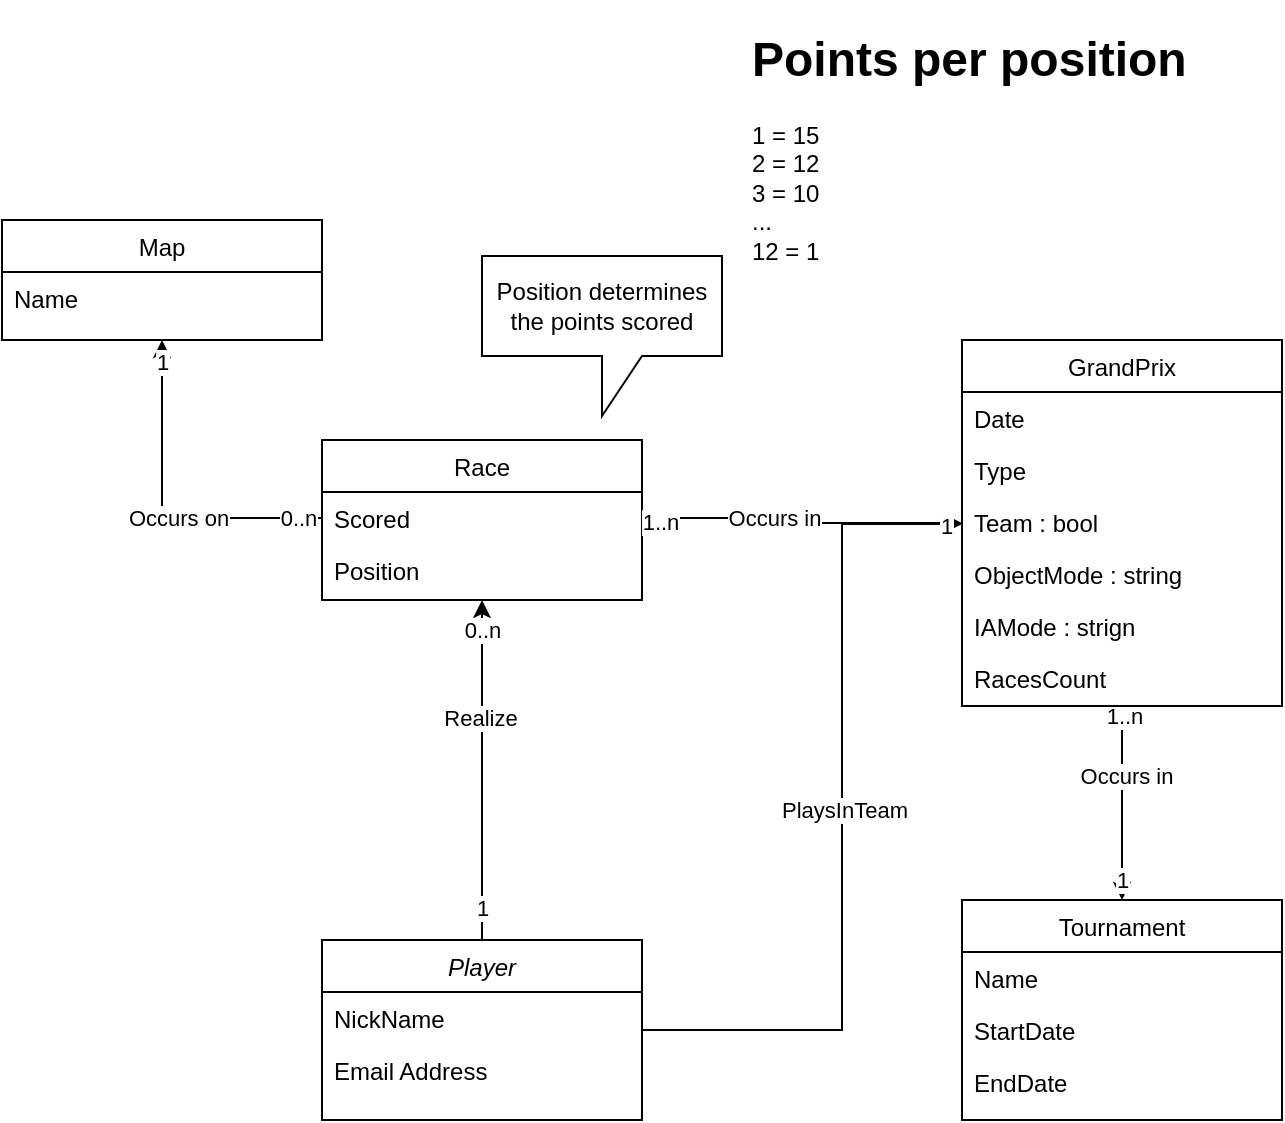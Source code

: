 <mxfile version="21.6.8" type="device">
  <diagram id="C5RBs43oDa-KdzZeNtuy" name="Page-1">
    <mxGraphModel dx="1242" dy="831" grid="1" gridSize="10" guides="1" tooltips="1" connect="1" arrows="1" fold="1" page="1" pageScale="1" pageWidth="827" pageHeight="1169" math="0" shadow="0">
      <root>
        <mxCell id="WIyWlLk6GJQsqaUBKTNV-0" />
        <mxCell id="WIyWlLk6GJQsqaUBKTNV-1" parent="WIyWlLk6GJQsqaUBKTNV-0" />
        <mxCell id="X79P-a3b31aQpc4Z4LpM-3" style="edgeStyle=orthogonalEdgeStyle;rounded=0;orthogonalLoop=1;jettySize=auto;html=1;" parent="WIyWlLk6GJQsqaUBKTNV-1" source="zkfFHV4jXpPFQw0GAbJ--0" target="X79P-a3b31aQpc4Z4LpM-0" edge="1">
          <mxGeometry relative="1" as="geometry" />
        </mxCell>
        <mxCell id="X79P-a3b31aQpc4Z4LpM-4" value="Realize" style="edgeLabel;html=1;align=center;verticalAlign=middle;resizable=0;points=[];" parent="X79P-a3b31aQpc4Z4LpM-3" vertex="1" connectable="0">
          <mxGeometry x="0.308" y="1" relative="1" as="geometry">
            <mxPoint as="offset" />
          </mxGeometry>
        </mxCell>
        <mxCell id="X79P-a3b31aQpc4Z4LpM-5" value="1" style="edgeLabel;html=1;align=center;verticalAlign=middle;resizable=0;points=[];" parent="X79P-a3b31aQpc4Z4LpM-3" vertex="1" connectable="0">
          <mxGeometry x="-0.804" relative="1" as="geometry">
            <mxPoint as="offset" />
          </mxGeometry>
        </mxCell>
        <mxCell id="X79P-a3b31aQpc4Z4LpM-6" value="0..n" style="edgeLabel;html=1;align=center;verticalAlign=middle;resizable=0;points=[];" parent="X79P-a3b31aQpc4Z4LpM-3" vertex="1" connectable="0">
          <mxGeometry x="0.821" relative="1" as="geometry">
            <mxPoint as="offset" />
          </mxGeometry>
        </mxCell>
        <mxCell id="OfAiOOOyODkjugbo0GrF-1" style="edgeStyle=orthogonalEdgeStyle;rounded=0;orthogonalLoop=1;jettySize=auto;html=1;" edge="1" parent="WIyWlLk6GJQsqaUBKTNV-1" source="zkfFHV4jXpPFQw0GAbJ--0" target="zkfFHV4jXpPFQw0GAbJ--17">
          <mxGeometry relative="1" as="geometry">
            <Array as="points">
              <mxPoint x="450" y="515" />
              <mxPoint x="450" y="262" />
            </Array>
          </mxGeometry>
        </mxCell>
        <mxCell id="OfAiOOOyODkjugbo0GrF-2" value="PlaysInTeam" style="edgeLabel;html=1;align=center;verticalAlign=middle;resizable=0;points=[];" vertex="1" connectable="0" parent="OfAiOOOyODkjugbo0GrF-1">
          <mxGeometry x="0.017" y="-1" relative="1" as="geometry">
            <mxPoint as="offset" />
          </mxGeometry>
        </mxCell>
        <mxCell id="zkfFHV4jXpPFQw0GAbJ--0" value="Player" style="swimlane;fontStyle=2;align=center;verticalAlign=top;childLayout=stackLayout;horizontal=1;startSize=26;horizontalStack=0;resizeParent=1;resizeLast=0;collapsible=1;marginBottom=0;rounded=0;shadow=0;strokeWidth=1;" parent="WIyWlLk6GJQsqaUBKTNV-1" vertex="1">
          <mxGeometry x="190" y="470" width="160" height="90" as="geometry">
            <mxRectangle x="230" y="140" width="160" height="26" as="alternateBounds" />
          </mxGeometry>
        </mxCell>
        <mxCell id="zkfFHV4jXpPFQw0GAbJ--1" value="NickName" style="text;align=left;verticalAlign=top;spacingLeft=4;spacingRight=4;overflow=hidden;rotatable=0;points=[[0,0.5],[1,0.5]];portConstraint=eastwest;" parent="zkfFHV4jXpPFQw0GAbJ--0" vertex="1">
          <mxGeometry y="26" width="160" height="26" as="geometry" />
        </mxCell>
        <mxCell id="zkfFHV4jXpPFQw0GAbJ--3" value="Email Address" style="text;align=left;verticalAlign=top;spacingLeft=4;spacingRight=4;overflow=hidden;rotatable=0;points=[[0,0.5],[1,0.5]];portConstraint=eastwest;rounded=0;shadow=0;html=0;" parent="zkfFHV4jXpPFQw0GAbJ--0" vertex="1">
          <mxGeometry y="52" width="160" height="26" as="geometry" />
        </mxCell>
        <mxCell id="X79P-a3b31aQpc4Z4LpM-15" style="edgeStyle=orthogonalEdgeStyle;rounded=0;orthogonalLoop=1;jettySize=auto;html=1;" parent="WIyWlLk6GJQsqaUBKTNV-1" source="zkfFHV4jXpPFQw0GAbJ--17" target="X79P-a3b31aQpc4Z4LpM-11" edge="1">
          <mxGeometry relative="1" as="geometry" />
        </mxCell>
        <mxCell id="X79P-a3b31aQpc4Z4LpM-16" value="Occurs in" style="edgeLabel;html=1;align=center;verticalAlign=middle;resizable=0;points=[];" parent="X79P-a3b31aQpc4Z4LpM-15" vertex="1" connectable="0">
          <mxGeometry x="-0.292" y="2" relative="1" as="geometry">
            <mxPoint as="offset" />
          </mxGeometry>
        </mxCell>
        <mxCell id="X79P-a3b31aQpc4Z4LpM-17" value="1..n" style="edgeLabel;html=1;align=center;verticalAlign=middle;resizable=0;points=[];" parent="X79P-a3b31aQpc4Z4LpM-15" vertex="1" connectable="0">
          <mxGeometry x="-0.908" y="1" relative="1" as="geometry">
            <mxPoint as="offset" />
          </mxGeometry>
        </mxCell>
        <mxCell id="X79P-a3b31aQpc4Z4LpM-18" value="1" style="edgeLabel;html=1;align=center;verticalAlign=middle;resizable=0;points=[];" parent="X79P-a3b31aQpc4Z4LpM-15" vertex="1" connectable="0">
          <mxGeometry x="0.785" relative="1" as="geometry">
            <mxPoint as="offset" />
          </mxGeometry>
        </mxCell>
        <mxCell id="zkfFHV4jXpPFQw0GAbJ--17" value="GrandPrix" style="swimlane;fontStyle=0;align=center;verticalAlign=top;childLayout=stackLayout;horizontal=1;startSize=26;horizontalStack=0;resizeParent=1;resizeLast=0;collapsible=1;marginBottom=0;rounded=0;shadow=0;strokeWidth=1;" parent="WIyWlLk6GJQsqaUBKTNV-1" vertex="1">
          <mxGeometry x="510" y="170" width="160" height="183" as="geometry">
            <mxRectangle x="550" y="140" width="160" height="26" as="alternateBounds" />
          </mxGeometry>
        </mxCell>
        <mxCell id="zkfFHV4jXpPFQw0GAbJ--18" value="Date" style="text;align=left;verticalAlign=top;spacingLeft=4;spacingRight=4;overflow=hidden;rotatable=0;points=[[0,0.5],[1,0.5]];portConstraint=eastwest;" parent="zkfFHV4jXpPFQw0GAbJ--17" vertex="1">
          <mxGeometry y="26" width="160" height="26" as="geometry" />
        </mxCell>
        <mxCell id="X79P-a3b31aQpc4Z4LpM-22" value="Type" style="text;align=left;verticalAlign=top;spacingLeft=4;spacingRight=4;overflow=hidden;rotatable=0;points=[[0,0.5],[1,0.5]];portConstraint=eastwest;" parent="zkfFHV4jXpPFQw0GAbJ--17" vertex="1">
          <mxGeometry y="52" width="160" height="26" as="geometry" />
        </mxCell>
        <mxCell id="X79P-a3b31aQpc4Z4LpM-25" value="Team : bool&#xa;" style="text;align=left;verticalAlign=top;spacingLeft=4;spacingRight=4;overflow=hidden;rotatable=0;points=[[0,0.5],[1,0.5]];portConstraint=eastwest;" parent="zkfFHV4jXpPFQw0GAbJ--17" vertex="1">
          <mxGeometry y="78" width="160" height="26" as="geometry" />
        </mxCell>
        <mxCell id="X79P-a3b31aQpc4Z4LpM-23" value="ObjectMode : string" style="text;align=left;verticalAlign=top;spacingLeft=4;spacingRight=4;overflow=hidden;rotatable=0;points=[[0,0.5],[1,0.5]];portConstraint=eastwest;" parent="zkfFHV4jXpPFQw0GAbJ--17" vertex="1">
          <mxGeometry y="104" width="160" height="26" as="geometry" />
        </mxCell>
        <mxCell id="X79P-a3b31aQpc4Z4LpM-24" value="IAMode : strign" style="text;align=left;verticalAlign=top;spacingLeft=4;spacingRight=4;overflow=hidden;rotatable=0;points=[[0,0.5],[1,0.5]];portConstraint=eastwest;" parent="zkfFHV4jXpPFQw0GAbJ--17" vertex="1">
          <mxGeometry y="130" width="160" height="26" as="geometry" />
        </mxCell>
        <mxCell id="OfAiOOOyODkjugbo0GrF-0" value="RacesCount" style="text;align=left;verticalAlign=top;spacingLeft=4;spacingRight=4;overflow=hidden;rotatable=0;points=[[0,0.5],[1,0.5]];portConstraint=eastwest;" vertex="1" parent="zkfFHV4jXpPFQw0GAbJ--17">
          <mxGeometry y="156" width="160" height="26" as="geometry" />
        </mxCell>
        <mxCell id="X79P-a3b31aQpc4Z4LpM-0" value="Race" style="swimlane;fontStyle=0;align=center;verticalAlign=top;childLayout=stackLayout;horizontal=1;startSize=26;horizontalStack=0;resizeParent=1;resizeLast=0;collapsible=1;marginBottom=0;rounded=0;shadow=0;strokeWidth=1;" parent="WIyWlLk6GJQsqaUBKTNV-1" vertex="1">
          <mxGeometry x="190" y="220" width="160" height="80" as="geometry">
            <mxRectangle x="550" y="140" width="160" height="26" as="alternateBounds" />
          </mxGeometry>
        </mxCell>
        <mxCell id="X79P-a3b31aQpc4Z4LpM-1" value="Scored" style="text;align=left;verticalAlign=top;spacingLeft=4;spacingRight=4;overflow=hidden;rotatable=0;points=[[0,0.5],[1,0.5]];portConstraint=eastwest;" parent="X79P-a3b31aQpc4Z4LpM-0" vertex="1">
          <mxGeometry y="26" width="160" height="26" as="geometry" />
        </mxCell>
        <mxCell id="X79P-a3b31aQpc4Z4LpM-29" value="Position" style="text;align=left;verticalAlign=top;spacingLeft=4;spacingRight=4;overflow=hidden;rotatable=0;points=[[0,0.5],[1,0.5]];portConstraint=eastwest;" parent="X79P-a3b31aQpc4Z4LpM-0" vertex="1">
          <mxGeometry y="52" width="160" height="26" as="geometry" />
        </mxCell>
        <mxCell id="X79P-a3b31aQpc4Z4LpM-7" style="edgeStyle=orthogonalEdgeStyle;rounded=0;orthogonalLoop=1;jettySize=auto;html=1;" parent="WIyWlLk6GJQsqaUBKTNV-1" source="X79P-a3b31aQpc4Z4LpM-1" target="zkfFHV4jXpPFQw0GAbJ--17" edge="1">
          <mxGeometry relative="1" as="geometry" />
        </mxCell>
        <mxCell id="X79P-a3b31aQpc4Z4LpM-8" value="Occurs in" style="edgeLabel;html=1;align=center;verticalAlign=middle;resizable=0;points=[];" parent="X79P-a3b31aQpc4Z4LpM-7" vertex="1" connectable="0">
          <mxGeometry x="-0.185" relative="1" as="geometry">
            <mxPoint as="offset" />
          </mxGeometry>
        </mxCell>
        <mxCell id="X79P-a3b31aQpc4Z4LpM-9" value="1..n" style="edgeLabel;html=1;align=center;verticalAlign=middle;resizable=0;points=[];" parent="X79P-a3b31aQpc4Z4LpM-7" vertex="1" connectable="0">
          <mxGeometry x="-0.888" y="-2" relative="1" as="geometry">
            <mxPoint as="offset" />
          </mxGeometry>
        </mxCell>
        <mxCell id="X79P-a3b31aQpc4Z4LpM-10" value="1" style="edgeLabel;html=1;align=center;verticalAlign=middle;resizable=0;points=[];" parent="X79P-a3b31aQpc4Z4LpM-7" vertex="1" connectable="0">
          <mxGeometry x="0.895" y="-1" relative="1" as="geometry">
            <mxPoint as="offset" />
          </mxGeometry>
        </mxCell>
        <mxCell id="X79P-a3b31aQpc4Z4LpM-11" value="Tournament" style="swimlane;fontStyle=0;align=center;verticalAlign=top;childLayout=stackLayout;horizontal=1;startSize=26;horizontalStack=0;resizeParent=1;resizeLast=0;collapsible=1;marginBottom=0;rounded=0;shadow=0;strokeWidth=1;" parent="WIyWlLk6GJQsqaUBKTNV-1" vertex="1">
          <mxGeometry x="510" y="450" width="160" height="110" as="geometry">
            <mxRectangle x="550" y="140" width="160" height="26" as="alternateBounds" />
          </mxGeometry>
        </mxCell>
        <mxCell id="X79P-a3b31aQpc4Z4LpM-12" value="Name" style="text;align=left;verticalAlign=top;spacingLeft=4;spacingRight=4;overflow=hidden;rotatable=0;points=[[0,0.5],[1,0.5]];portConstraint=eastwest;" parent="X79P-a3b31aQpc4Z4LpM-11" vertex="1">
          <mxGeometry y="26" width="160" height="26" as="geometry" />
        </mxCell>
        <mxCell id="X79P-a3b31aQpc4Z4LpM-13" value="StartDate" style="text;align=left;verticalAlign=top;spacingLeft=4;spacingRight=4;overflow=hidden;rotatable=0;points=[[0,0.5],[1,0.5]];portConstraint=eastwest;" parent="X79P-a3b31aQpc4Z4LpM-11" vertex="1">
          <mxGeometry y="52" width="160" height="26" as="geometry" />
        </mxCell>
        <mxCell id="X79P-a3b31aQpc4Z4LpM-14" value="EndDate" style="text;align=left;verticalAlign=top;spacingLeft=4;spacingRight=4;overflow=hidden;rotatable=0;points=[[0,0.5],[1,0.5]];portConstraint=eastwest;" parent="X79P-a3b31aQpc4Z4LpM-11" vertex="1">
          <mxGeometry y="78" width="160" height="26" as="geometry" />
        </mxCell>
        <mxCell id="X79P-a3b31aQpc4Z4LpM-30" value="Map" style="swimlane;fontStyle=0;align=center;verticalAlign=top;childLayout=stackLayout;horizontal=1;startSize=26;horizontalStack=0;resizeParent=1;resizeLast=0;collapsible=1;marginBottom=0;rounded=0;shadow=0;strokeWidth=1;" parent="WIyWlLk6GJQsqaUBKTNV-1" vertex="1">
          <mxGeometry x="30" y="110" width="160" height="60" as="geometry">
            <mxRectangle x="550" y="140" width="160" height="26" as="alternateBounds" />
          </mxGeometry>
        </mxCell>
        <mxCell id="X79P-a3b31aQpc4Z4LpM-31" value="Name" style="text;align=left;verticalAlign=top;spacingLeft=4;spacingRight=4;overflow=hidden;rotatable=0;points=[[0,0.5],[1,0.5]];portConstraint=eastwest;" parent="X79P-a3b31aQpc4Z4LpM-30" vertex="1">
          <mxGeometry y="26" width="160" height="26" as="geometry" />
        </mxCell>
        <mxCell id="X79P-a3b31aQpc4Z4LpM-33" style="edgeStyle=orthogonalEdgeStyle;rounded=0;orthogonalLoop=1;jettySize=auto;html=1;exitX=0;exitY=0.5;exitDx=0;exitDy=0;" parent="WIyWlLk6GJQsqaUBKTNV-1" source="X79P-a3b31aQpc4Z4LpM-1" target="X79P-a3b31aQpc4Z4LpM-30" edge="1">
          <mxGeometry relative="1" as="geometry" />
        </mxCell>
        <mxCell id="X79P-a3b31aQpc4Z4LpM-34" value="Occurs on" style="edgeLabel;html=1;align=center;verticalAlign=middle;resizable=0;points=[];" parent="X79P-a3b31aQpc4Z4LpM-33" vertex="1" connectable="0">
          <mxGeometry x="-0.15" relative="1" as="geometry">
            <mxPoint as="offset" />
          </mxGeometry>
        </mxCell>
        <mxCell id="X79P-a3b31aQpc4Z4LpM-35" value="1" style="edgeLabel;html=1;align=center;verticalAlign=middle;resizable=0;points=[];" parent="X79P-a3b31aQpc4Z4LpM-33" vertex="1" connectable="0">
          <mxGeometry x="0.874" relative="1" as="geometry">
            <mxPoint as="offset" />
          </mxGeometry>
        </mxCell>
        <mxCell id="X79P-a3b31aQpc4Z4LpM-36" value="0..n" style="edgeLabel;html=1;align=center;verticalAlign=middle;resizable=0;points=[];" parent="X79P-a3b31aQpc4Z4LpM-33" vertex="1" connectable="0">
          <mxGeometry x="-0.855" relative="1" as="geometry">
            <mxPoint as="offset" />
          </mxGeometry>
        </mxCell>
        <mxCell id="X79P-a3b31aQpc4Z4LpM-37" value="Position determines the points scored" style="shape=callout;whiteSpace=wrap;html=1;perimeter=calloutPerimeter;" parent="WIyWlLk6GJQsqaUBKTNV-1" vertex="1">
          <mxGeometry x="270" y="128" width="120" height="80" as="geometry" />
        </mxCell>
        <mxCell id="X79P-a3b31aQpc4Z4LpM-39" value="&lt;h1&gt;Points per position&lt;/h1&gt;&lt;div&gt;1 = 15&lt;/div&gt;&lt;div&gt;2 = 12&lt;/div&gt;&lt;div&gt;3 = 10&lt;/div&gt;&lt;div&gt;...&lt;/div&gt;&lt;div&gt;12 = 1&lt;/div&gt;" style="text;html=1;strokeColor=none;fillColor=none;spacing=5;spacingTop=-20;whiteSpace=wrap;overflow=hidden;rounded=0;" parent="WIyWlLk6GJQsqaUBKTNV-1" vertex="1">
          <mxGeometry x="400" y="10" width="250" height="126" as="geometry" />
        </mxCell>
      </root>
    </mxGraphModel>
  </diagram>
</mxfile>
